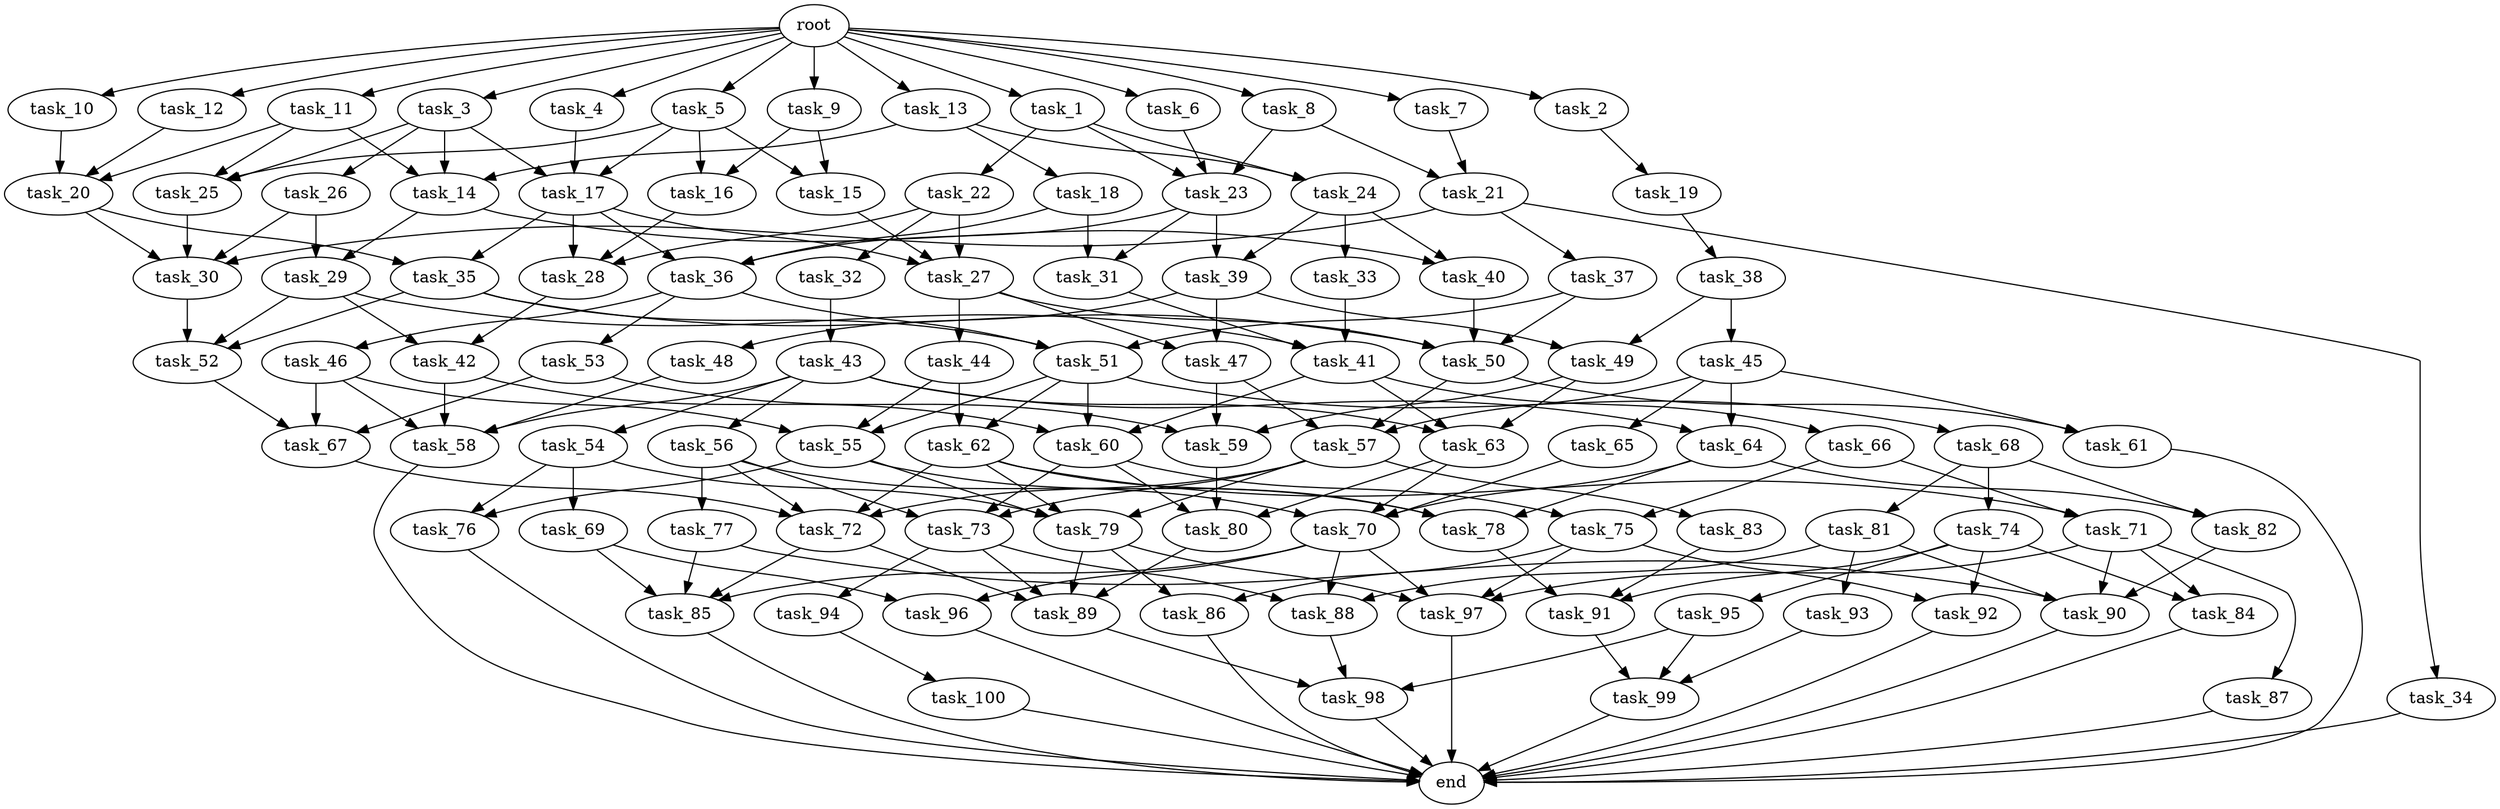 digraph G {
  task_66 [size="2.358115e+09"];
  task_71 [size="5.546536e+08"];
  task_79 [size="3.239577e+09"];
  task_27 [size="4.102731e+09"];
  task_34 [size="3.789717e+09"];
  task_69 [size="4.127589e+09"];
  task_63 [size="3.181715e+08"];
  task_87 [size="4.171384e+09"];
  task_26 [size="2.219350e+09"];
  task_25 [size="2.556852e+09"];
  task_44 [size="2.107176e+09"];
  task_19 [size="3.867844e+09"];
  task_57 [size="2.056227e+09"];
  task_47 [size="6.675624e+08"];
  task_29 [size="1.822393e+09"];
  task_20 [size="3.979949e+09"];
  task_56 [size="3.552222e+08"];
  task_15 [size="4.808234e+09"];
  task_77 [size="6.256013e+08"];
  task_92 [size="2.380992e+09"];
  task_100 [size="4.115326e+09"];
  task_16 [size="3.008881e+09"];
  task_91 [size="3.796935e+09"];
  task_82 [size="1.741985e+09"];
  task_73 [size="1.153637e+08"];
  task_65 [size="4.044329e+09"];
  task_10 [size="9.617062e+08"];
  task_30 [size="2.334791e+09"];
  task_23 [size="1.508495e+09"];
  task_78 [size="3.078469e+09"];
  task_28 [size="1.059900e+09"];
  task_38 [size="1.211464e+09"];
  task_32 [size="2.041403e+09"];
  task_4 [size="1.974953e+09"];
  task_9 [size="3.606239e+09"];
  task_84 [size="2.812807e+09"];
  task_14 [size="3.749010e+09"];
  end [size="0.000000e+00"];
  task_83 [size="2.006246e+09"];
  task_90 [size="1.413958e+09"];
  task_59 [size="3.972333e+09"];
  task_12 [size="2.162884e+09"];
  task_46 [size="1.572948e+07"];
  task_36 [size="1.384690e+09"];
  task_40 [size="1.121534e+09"];
  task_62 [size="2.519548e+09"];
  task_45 [size="3.043547e+09"];
  task_53 [size="2.447889e+09"];
  task_24 [size="9.653794e+08"];
  task_33 [size="2.909183e+09"];
  task_89 [size="3.728003e+09"];
  task_94 [size="3.575321e+09"];
  task_41 [size="3.437392e+09"];
  task_72 [size="2.939409e+09"];
  task_18 [size="2.961134e+09"];
  task_64 [size="3.143120e+08"];
  task_54 [size="2.653295e+09"];
  task_95 [size="4.769301e+09"];
  task_70 [size="2.696856e+09"];
  task_11 [size="4.463135e+09"];
  task_43 [size="2.459730e+09"];
  task_88 [size="1.458622e+09"];
  task_96 [size="2.134388e+09"];
  task_6 [size="2.185268e+09"];
  task_42 [size="2.909213e+09"];
  task_17 [size="4.486395e+08"];
  task_22 [size="4.811185e+09"];
  task_93 [size="3.349022e+09"];
  task_98 [size="3.350591e+09"];
  task_97 [size="4.860793e+09"];
  task_58 [size="3.679582e+08"];
  task_67 [size="3.353675e+09"];
  root [size="0.000000e+00"];
  task_48 [size="4.615593e+09"];
  task_35 [size="2.871014e+09"];
  task_80 [size="4.815460e+09"];
  task_99 [size="6.142976e+07"];
  task_68 [size="2.485104e+09"];
  task_1 [size="4.074153e+09"];
  task_55 [size="4.153942e+09"];
  task_13 [size="2.690053e+09"];
  task_52 [size="6.137756e+07"];
  task_81 [size="4.799065e+09"];
  task_39 [size="4.663382e+09"];
  task_2 [size="3.225169e+09"];
  task_37 [size="2.583791e+09"];
  task_5 [size="4.013741e+09"];
  task_76 [size="4.341844e+09"];
  task_51 [size="2.971905e+09"];
  task_7 [size="3.414717e+09"];
  task_60 [size="3.523235e+09"];
  task_74 [size="1.499947e+09"];
  task_85 [size="2.526541e+09"];
  task_49 [size="1.160774e+09"];
  task_31 [size="6.045494e+07"];
  task_21 [size="4.299816e+09"];
  task_3 [size="3.285404e+09"];
  task_8 [size="7.715612e+08"];
  task_75 [size="1.491411e+09"];
  task_50 [size="2.960763e+09"];
  task_61 [size="3.792734e+09"];
  task_86 [size="2.524426e+09"];

  task_66 -> task_75 [size="4.716231e+08"];
  task_66 -> task_71 [size="4.716231e+08"];
  task_71 -> task_97 [size="5.546536e+07"];
  task_71 -> task_87 [size="5.546536e+07"];
  task_71 -> task_90 [size="5.546536e+07"];
  task_71 -> task_84 [size="5.546536e+07"];
  task_79 -> task_97 [size="1.619789e+08"];
  task_79 -> task_89 [size="1.619789e+08"];
  task_79 -> task_86 [size="1.619789e+08"];
  task_27 -> task_50 [size="2.735154e+08"];
  task_27 -> task_47 [size="2.735154e+08"];
  task_27 -> task_44 [size="2.735154e+08"];
  task_34 -> end [size="1.000000e-12"];
  task_69 -> task_96 [size="8.255177e+08"];
  task_69 -> task_85 [size="8.255177e+08"];
  task_63 -> task_80 [size="2.121143e+07"];
  task_63 -> task_70 [size="2.121143e+07"];
  task_87 -> end [size="1.000000e-12"];
  task_26 -> task_30 [size="4.438700e+08"];
  task_26 -> task_29 [size="4.438700e+08"];
  task_25 -> task_30 [size="1.704568e+08"];
  task_44 -> task_62 [size="4.214353e+08"];
  task_44 -> task_55 [size="4.214353e+08"];
  task_19 -> task_38 [size="7.735687e+08"];
  task_57 -> task_79 [size="1.370818e+08"];
  task_57 -> task_73 [size="1.370818e+08"];
  task_57 -> task_83 [size="1.370818e+08"];
  task_57 -> task_72 [size="1.370818e+08"];
  task_47 -> task_57 [size="6.675624e+07"];
  task_47 -> task_59 [size="6.675624e+07"];
  task_29 -> task_41 [size="1.822393e+08"];
  task_29 -> task_52 [size="1.822393e+08"];
  task_29 -> task_42 [size="1.822393e+08"];
  task_20 -> task_30 [size="2.653299e+08"];
  task_20 -> task_35 [size="2.653299e+08"];
  task_56 -> task_70 [size="7.104445e+07"];
  task_56 -> task_73 [size="7.104445e+07"];
  task_56 -> task_72 [size="7.104445e+07"];
  task_56 -> task_77 [size="7.104445e+07"];
  task_15 -> task_27 [size="4.808234e+08"];
  task_77 -> task_90 [size="1.251203e+08"];
  task_77 -> task_85 [size="1.251203e+08"];
  task_92 -> end [size="1.000000e-12"];
  task_100 -> end [size="1.000000e-12"];
  task_16 -> task_28 [size="3.008881e+08"];
  task_91 -> task_99 [size="2.531290e+08"];
  task_82 -> task_90 [size="1.741985e+08"];
  task_73 -> task_88 [size="7.690913e+06"];
  task_73 -> task_94 [size="7.690913e+06"];
  task_73 -> task_89 [size="7.690913e+06"];
  task_65 -> task_70 [size="8.088657e+08"];
  task_10 -> task_20 [size="1.923412e+08"];
  task_30 -> task_52 [size="1.167395e+08"];
  task_23 -> task_36 [size="1.005663e+08"];
  task_23 -> task_31 [size="1.005663e+08"];
  task_23 -> task_39 [size="1.005663e+08"];
  task_78 -> task_91 [size="2.052313e+08"];
  task_28 -> task_42 [size="7.066001e+07"];
  task_38 -> task_49 [size="2.422927e+08"];
  task_38 -> task_45 [size="2.422927e+08"];
  task_32 -> task_43 [size="4.082807e+08"];
  task_4 -> task_17 [size="3.949906e+08"];
  task_9 -> task_16 [size="7.212478e+08"];
  task_9 -> task_15 [size="7.212478e+08"];
  task_84 -> end [size="1.000000e-12"];
  task_14 -> task_40 [size="2.499340e+08"];
  task_14 -> task_29 [size="2.499340e+08"];
  task_83 -> task_91 [size="4.012492e+08"];
  task_90 -> end [size="1.000000e-12"];
  task_59 -> task_80 [size="2.648222e+08"];
  task_12 -> task_20 [size="4.325767e+08"];
  task_46 -> task_58 [size="3.145897e+06"];
  task_46 -> task_55 [size="3.145897e+06"];
  task_46 -> task_67 [size="3.145897e+06"];
  task_36 -> task_53 [size="9.231267e+07"];
  task_36 -> task_51 [size="9.231267e+07"];
  task_36 -> task_46 [size="9.231267e+07"];
  task_40 -> task_50 [size="1.121534e+08"];
  task_62 -> task_79 [size="2.519548e+08"];
  task_62 -> task_72 [size="2.519548e+08"];
  task_62 -> task_78 [size="2.519548e+08"];
  task_62 -> task_71 [size="2.519548e+08"];
  task_45 -> task_57 [size="6.087094e+08"];
  task_45 -> task_61 [size="6.087094e+08"];
  task_45 -> task_64 [size="6.087094e+08"];
  task_45 -> task_65 [size="6.087094e+08"];
  task_53 -> task_59 [size="4.895777e+08"];
  task_53 -> task_67 [size="4.895777e+08"];
  task_24 -> task_40 [size="9.653794e+07"];
  task_24 -> task_33 [size="9.653794e+07"];
  task_24 -> task_39 [size="9.653794e+07"];
  task_33 -> task_41 [size="5.818367e+08"];
  task_89 -> task_98 [size="1.864001e+08"];
  task_94 -> task_100 [size="7.150643e+08"];
  task_41 -> task_60 [size="2.291595e+08"];
  task_41 -> task_66 [size="2.291595e+08"];
  task_41 -> task_63 [size="2.291595e+08"];
  task_72 -> task_89 [size="1.469705e+08"];
  task_72 -> task_85 [size="1.469705e+08"];
  task_18 -> task_36 [size="5.922268e+08"];
  task_18 -> task_31 [size="5.922268e+08"];
  task_64 -> task_70 [size="3.143120e+07"];
  task_64 -> task_78 [size="3.143120e+07"];
  task_64 -> task_82 [size="3.143120e+07"];
  task_54 -> task_76 [size="5.306589e+08"];
  task_54 -> task_79 [size="5.306589e+08"];
  task_54 -> task_69 [size="5.306589e+08"];
  task_95 -> task_99 [size="9.538602e+08"];
  task_95 -> task_98 [size="9.538602e+08"];
  task_70 -> task_88 [size="1.348428e+08"];
  task_70 -> task_96 [size="1.348428e+08"];
  task_70 -> task_97 [size="1.348428e+08"];
  task_70 -> task_85 [size="1.348428e+08"];
  task_11 -> task_20 [size="8.926270e+08"];
  task_11 -> task_25 [size="8.926270e+08"];
  task_11 -> task_14 [size="8.926270e+08"];
  task_43 -> task_54 [size="4.919460e+08"];
  task_43 -> task_58 [size="4.919460e+08"];
  task_43 -> task_56 [size="4.919460e+08"];
  task_43 -> task_64 [size="4.919460e+08"];
  task_43 -> task_63 [size="4.919460e+08"];
  task_88 -> task_98 [size="9.724147e+07"];
  task_96 -> end [size="1.000000e-12"];
  task_6 -> task_23 [size="4.370535e+08"];
  task_42 -> task_58 [size="2.909213e+08"];
  task_42 -> task_60 [size="2.909213e+08"];
  task_17 -> task_27 [size="2.990930e+07"];
  task_17 -> task_36 [size="2.990930e+07"];
  task_17 -> task_28 [size="2.990930e+07"];
  task_17 -> task_35 [size="2.990930e+07"];
  task_22 -> task_27 [size="9.622369e+08"];
  task_22 -> task_28 [size="9.622369e+08"];
  task_22 -> task_32 [size="9.622369e+08"];
  task_93 -> task_99 [size="6.698043e+08"];
  task_98 -> end [size="1.000000e-12"];
  task_97 -> end [size="1.000000e-12"];
  task_58 -> end [size="1.000000e-12"];
  task_67 -> task_72 [size="2.235783e+08"];
  root -> task_4 [size="1.000000e-12"];
  root -> task_1 [size="1.000000e-12"];
  root -> task_7 [size="1.000000e-12"];
  root -> task_13 [size="1.000000e-12"];
  root -> task_8 [size="1.000000e-12"];
  root -> task_11 [size="1.000000e-12"];
  root -> task_2 [size="1.000000e-12"];
  root -> task_9 [size="1.000000e-12"];
  root -> task_6 [size="1.000000e-12"];
  root -> task_5 [size="1.000000e-12"];
  root -> task_12 [size="1.000000e-12"];
  root -> task_3 [size="1.000000e-12"];
  root -> task_10 [size="1.000000e-12"];
  task_48 -> task_58 [size="9.231185e+08"];
  task_35 -> task_51 [size="2.871014e+08"];
  task_35 -> task_50 [size="2.871014e+08"];
  task_35 -> task_52 [size="2.871014e+08"];
  task_80 -> task_89 [size="3.210306e+08"];
  task_99 -> end [size="1.000000e-12"];
  task_68 -> task_74 [size="4.970209e+08"];
  task_68 -> task_81 [size="4.970209e+08"];
  task_68 -> task_82 [size="4.970209e+08"];
  task_1 -> task_22 [size="8.148307e+08"];
  task_1 -> task_24 [size="8.148307e+08"];
  task_1 -> task_23 [size="8.148307e+08"];
  task_55 -> task_76 [size="2.769295e+08"];
  task_55 -> task_79 [size="2.769295e+08"];
  task_55 -> task_78 [size="2.769295e+08"];
  task_13 -> task_24 [size="5.380107e+08"];
  task_13 -> task_14 [size="5.380107e+08"];
  task_13 -> task_18 [size="5.380107e+08"];
  task_52 -> task_67 [size="4.091837e+06"];
  task_81 -> task_88 [size="9.598129e+08"];
  task_81 -> task_90 [size="9.598129e+08"];
  task_81 -> task_93 [size="9.598129e+08"];
  task_39 -> task_49 [size="4.663382e+08"];
  task_39 -> task_47 [size="4.663382e+08"];
  task_39 -> task_48 [size="4.663382e+08"];
  task_2 -> task_19 [size="6.450339e+08"];
  task_37 -> task_50 [size="5.167581e+08"];
  task_37 -> task_51 [size="5.167581e+08"];
  task_5 -> task_17 [size="8.027482e+08"];
  task_5 -> task_16 [size="8.027482e+08"];
  task_5 -> task_15 [size="8.027482e+08"];
  task_5 -> task_25 [size="8.027482e+08"];
  task_76 -> end [size="1.000000e-12"];
  task_51 -> task_68 [size="1.981270e+08"];
  task_51 -> task_60 [size="1.981270e+08"];
  task_51 -> task_62 [size="1.981270e+08"];
  task_51 -> task_55 [size="1.981270e+08"];
  task_7 -> task_21 [size="6.829434e+08"];
  task_60 -> task_75 [size="2.348823e+08"];
  task_60 -> task_80 [size="2.348823e+08"];
  task_60 -> task_73 [size="2.348823e+08"];
  task_74 -> task_92 [size="2.999893e+08"];
  task_74 -> task_95 [size="2.999893e+08"];
  task_74 -> task_84 [size="2.999893e+08"];
  task_74 -> task_91 [size="2.999893e+08"];
  task_85 -> end [size="1.000000e-12"];
  task_49 -> task_63 [size="1.160774e+08"];
  task_49 -> task_59 [size="1.160774e+08"];
  task_31 -> task_41 [size="6.045494e+06"];
  task_21 -> task_37 [size="4.299816e+08"];
  task_21 -> task_34 [size="4.299816e+08"];
  task_21 -> task_30 [size="4.299816e+08"];
  task_3 -> task_17 [size="6.570808e+08"];
  task_3 -> task_26 [size="6.570808e+08"];
  task_3 -> task_25 [size="6.570808e+08"];
  task_3 -> task_14 [size="6.570808e+08"];
  task_8 -> task_21 [size="1.543122e+08"];
  task_8 -> task_23 [size="1.543122e+08"];
  task_75 -> task_97 [size="1.491411e+08"];
  task_75 -> task_92 [size="1.491411e+08"];
  task_75 -> task_86 [size="1.491411e+08"];
  task_50 -> task_57 [size="1.480382e+08"];
  task_50 -> task_61 [size="1.480382e+08"];
  task_61 -> end [size="1.000000e-12"];
  task_86 -> end [size="1.000000e-12"];
}
